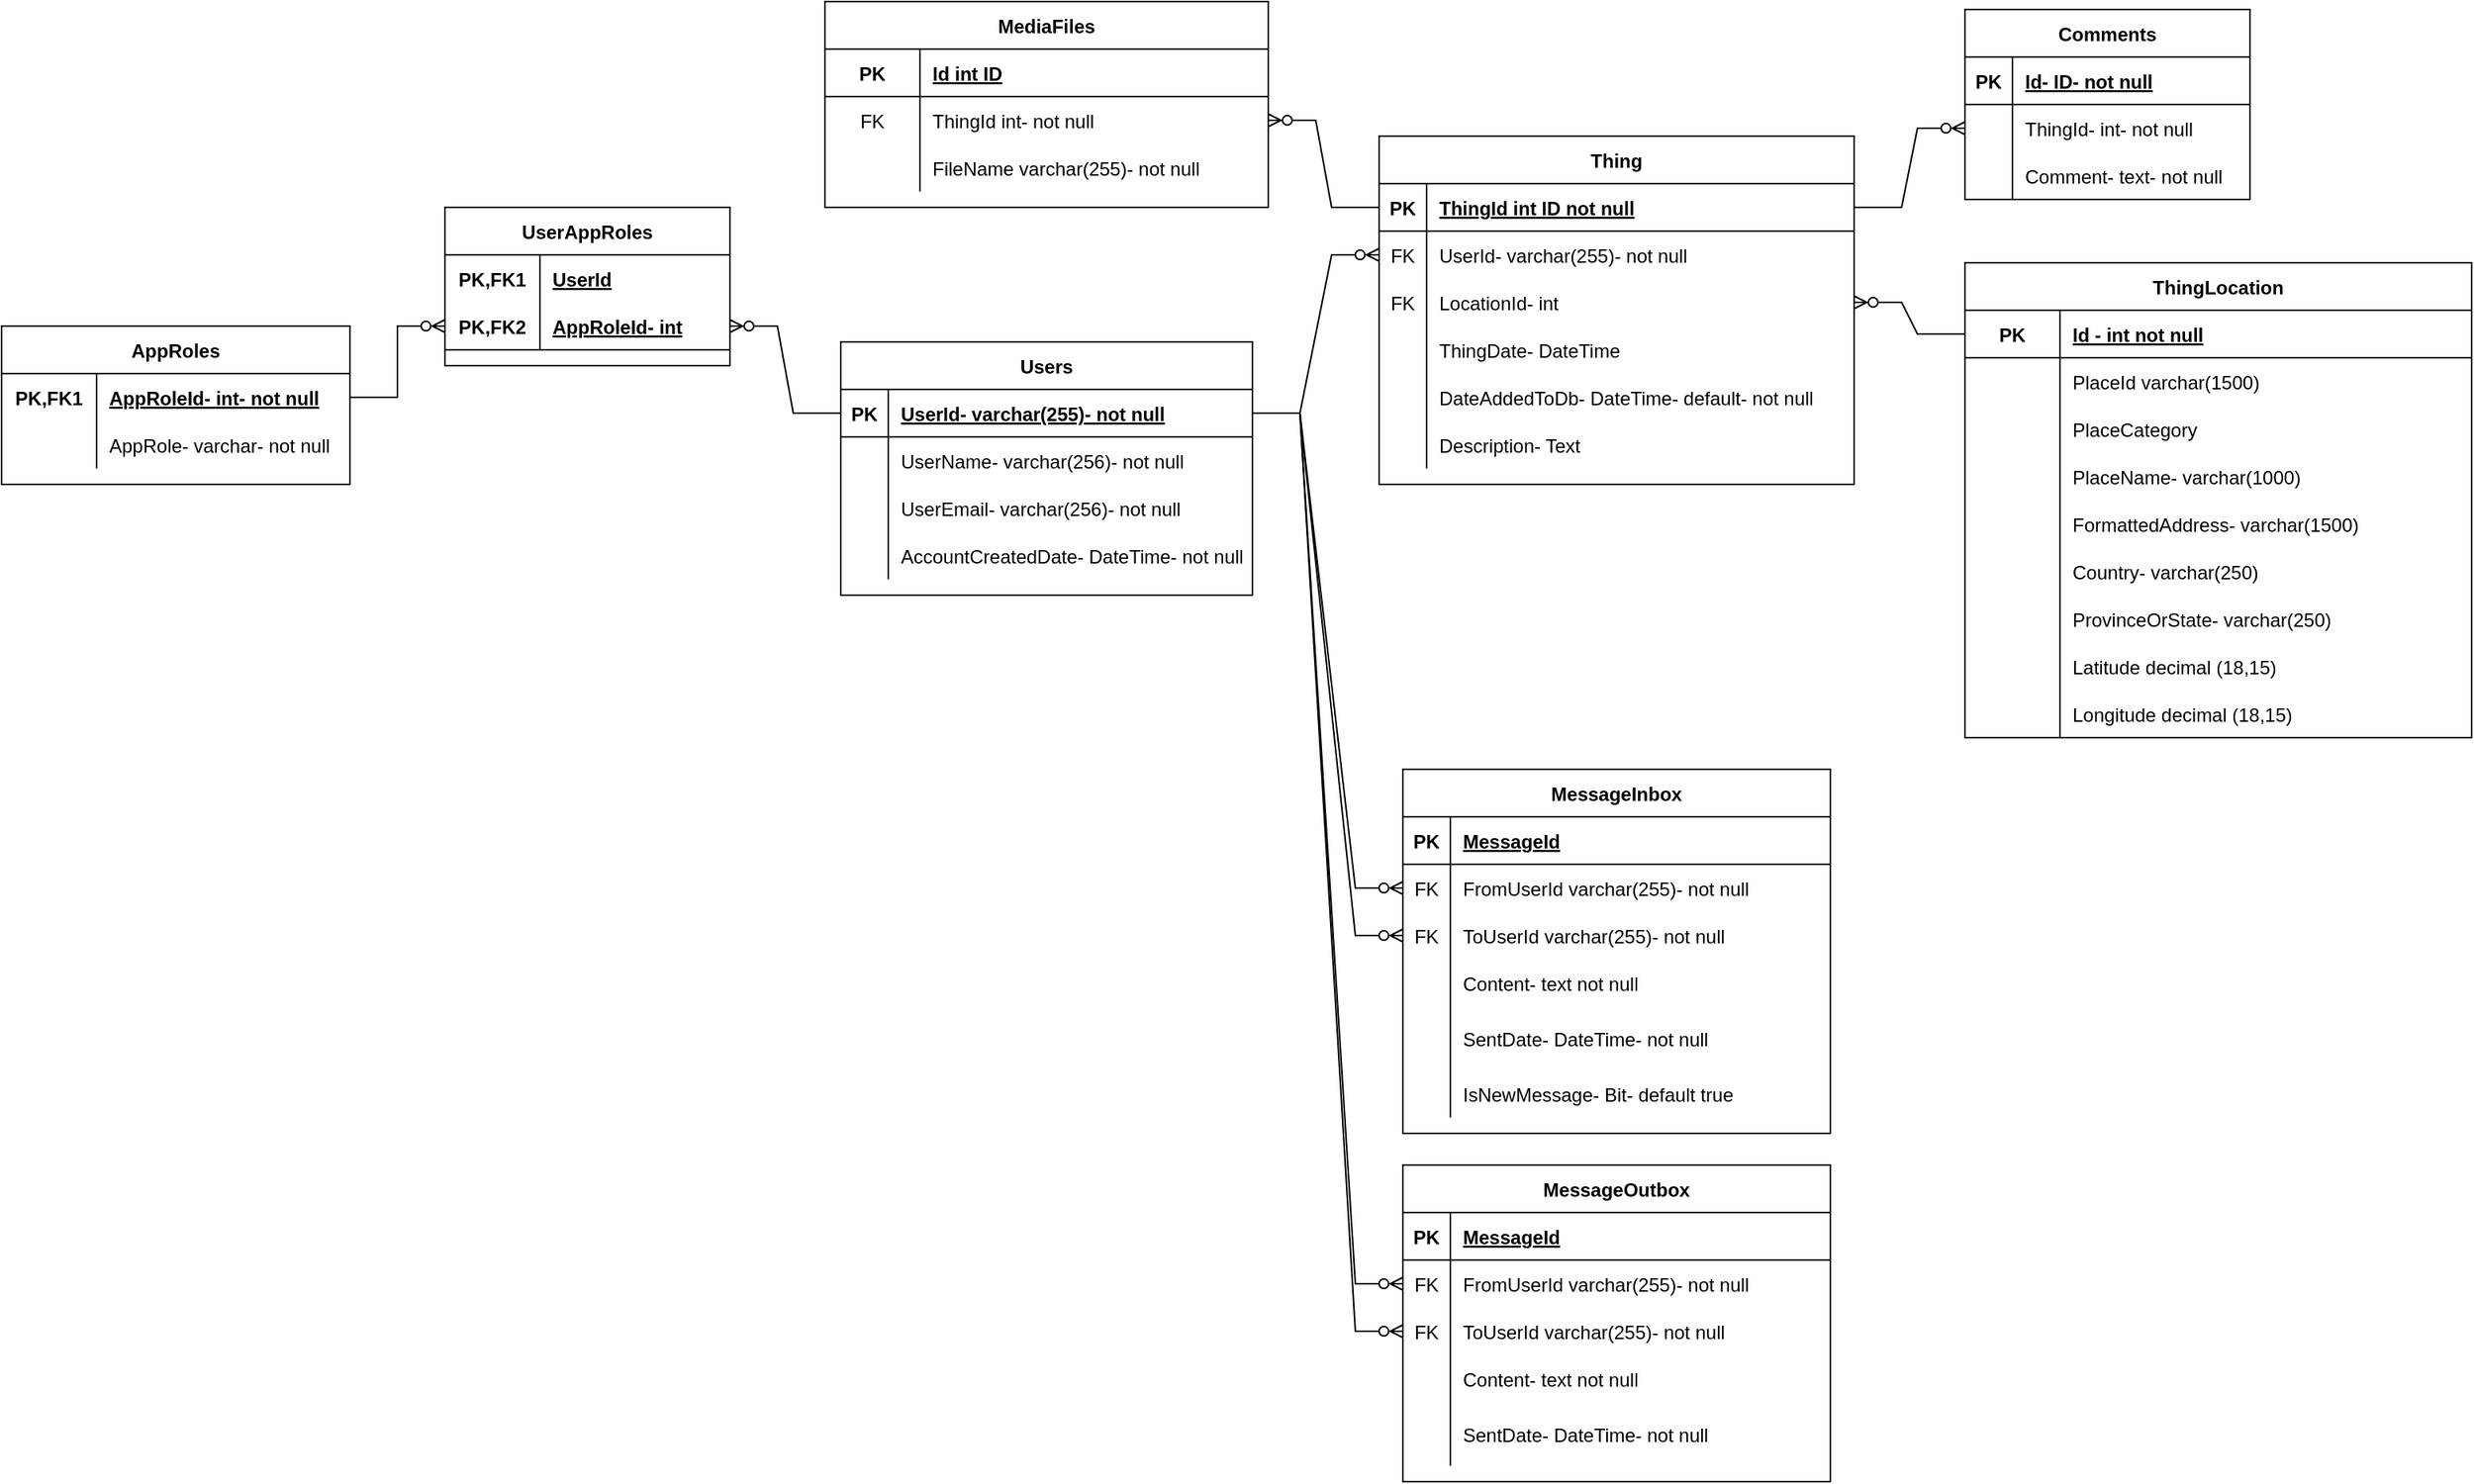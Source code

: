 <mxfile version="20.7.4" type="device"><diagram id="JjhU2tzT2SPcHQ8vPOUJ" name="Page-1"><mxGraphModel dx="3050" dy="581" grid="1" gridSize="10" guides="1" tooltips="1" connect="1" arrows="1" fold="1" page="1" pageScale="1" pageWidth="2000" pageHeight="1500" math="0" shadow="0"><root><mxCell id="0"/><mxCell id="1" parent="0"/><mxCell id="R0S6ex-4Q-xVj1nQzjVB-1" value="Thing" style="shape=table;startSize=30;container=1;collapsible=1;childLayout=tableLayout;fixedRows=1;rowLines=0;fontStyle=1;align=center;resizeLast=1;" parent="1" vertex="1"><mxGeometry x="60" y="400" width="300" height="220" as="geometry"/></mxCell><mxCell id="R0S6ex-4Q-xVj1nQzjVB-2" value="" style="shape=tableRow;horizontal=0;startSize=0;swimlaneHead=0;swimlaneBody=0;fillColor=none;collapsible=0;dropTarget=0;points=[[0,0.5],[1,0.5]];portConstraint=eastwest;top=0;left=0;right=0;bottom=1;" parent="R0S6ex-4Q-xVj1nQzjVB-1" vertex="1"><mxGeometry y="30" width="300" height="30" as="geometry"/></mxCell><mxCell id="R0S6ex-4Q-xVj1nQzjVB-3" value="PK" style="shape=partialRectangle;connectable=0;fillColor=none;top=0;left=0;bottom=0;right=0;fontStyle=1;overflow=hidden;" parent="R0S6ex-4Q-xVj1nQzjVB-2" vertex="1"><mxGeometry width="30" height="30" as="geometry"><mxRectangle width="30" height="30" as="alternateBounds"/></mxGeometry></mxCell><mxCell id="R0S6ex-4Q-xVj1nQzjVB-4" value="ThingId int ID not null" style="shape=partialRectangle;connectable=0;fillColor=none;top=0;left=0;bottom=0;right=0;align=left;spacingLeft=6;fontStyle=5;overflow=hidden;" parent="R0S6ex-4Q-xVj1nQzjVB-2" vertex="1"><mxGeometry x="30" width="270" height="30" as="geometry"><mxRectangle width="270" height="30" as="alternateBounds"/></mxGeometry></mxCell><mxCell id="ZGXx36PU_5SXvL_O7Eur-10" value="" style="shape=tableRow;horizontal=0;startSize=0;swimlaneHead=0;swimlaneBody=0;fillColor=none;collapsible=0;dropTarget=0;points=[[0,0.5],[1,0.5]];portConstraint=eastwest;top=0;left=0;right=0;bottom=0;" parent="R0S6ex-4Q-xVj1nQzjVB-1" vertex="1"><mxGeometry y="60" width="300" height="30" as="geometry"/></mxCell><mxCell id="ZGXx36PU_5SXvL_O7Eur-11" value="FK" style="shape=partialRectangle;connectable=0;fillColor=none;top=0;left=0;bottom=0;right=0;editable=1;overflow=hidden;" parent="ZGXx36PU_5SXvL_O7Eur-10" vertex="1"><mxGeometry width="30" height="30" as="geometry"><mxRectangle width="30" height="30" as="alternateBounds"/></mxGeometry></mxCell><mxCell id="ZGXx36PU_5SXvL_O7Eur-12" value="UserId- varchar(255)- not null" style="shape=partialRectangle;connectable=0;fillColor=none;top=0;left=0;bottom=0;right=0;align=left;spacingLeft=6;overflow=hidden;" parent="ZGXx36PU_5SXvL_O7Eur-10" vertex="1"><mxGeometry x="30" width="270" height="30" as="geometry"><mxRectangle width="270" height="30" as="alternateBounds"/></mxGeometry></mxCell><mxCell id="C4qnINpxnf-_fWnkQ9nx-2" value="" style="shape=tableRow;horizontal=0;startSize=0;swimlaneHead=0;swimlaneBody=0;fillColor=none;collapsible=0;dropTarget=0;points=[[0,0.5],[1,0.5]];portConstraint=eastwest;top=0;left=0;right=0;bottom=0;" parent="R0S6ex-4Q-xVj1nQzjVB-1" vertex="1"><mxGeometry y="90" width="300" height="30" as="geometry"/></mxCell><mxCell id="C4qnINpxnf-_fWnkQ9nx-3" value="FK" style="shape=partialRectangle;connectable=0;fillColor=none;top=0;left=0;bottom=0;right=0;fontStyle=0;overflow=hidden;" parent="C4qnINpxnf-_fWnkQ9nx-2" vertex="1"><mxGeometry width="30" height="30" as="geometry"><mxRectangle width="30" height="30" as="alternateBounds"/></mxGeometry></mxCell><mxCell id="C4qnINpxnf-_fWnkQ9nx-4" value="LocationId- int" style="shape=partialRectangle;connectable=0;fillColor=none;top=0;left=0;bottom=0;right=0;align=left;spacingLeft=6;fontStyle=0;overflow=hidden;" parent="C4qnINpxnf-_fWnkQ9nx-2" vertex="1"><mxGeometry x="30" width="270" height="30" as="geometry"><mxRectangle width="270" height="30" as="alternateBounds"/></mxGeometry></mxCell><mxCell id="nPjGiTixTynqXp_mIyYW-97" value="" style="shape=tableRow;horizontal=0;startSize=0;swimlaneHead=0;swimlaneBody=0;fillColor=none;collapsible=0;dropTarget=0;points=[[0,0.5],[1,0.5]];portConstraint=eastwest;top=0;left=0;right=0;bottom=0;" parent="R0S6ex-4Q-xVj1nQzjVB-1" vertex="1"><mxGeometry y="120" width="300" height="30" as="geometry"/></mxCell><mxCell id="nPjGiTixTynqXp_mIyYW-98" value="" style="shape=partialRectangle;connectable=0;fillColor=none;top=0;left=0;bottom=0;right=0;editable=1;overflow=hidden;" parent="nPjGiTixTynqXp_mIyYW-97" vertex="1"><mxGeometry width="30" height="30" as="geometry"><mxRectangle width="30" height="30" as="alternateBounds"/></mxGeometry></mxCell><mxCell id="nPjGiTixTynqXp_mIyYW-99" value="ThingDate- DateTime" style="shape=partialRectangle;connectable=0;fillColor=none;top=0;left=0;bottom=0;right=0;align=left;spacingLeft=6;overflow=hidden;" parent="nPjGiTixTynqXp_mIyYW-97" vertex="1"><mxGeometry x="30" width="270" height="30" as="geometry"><mxRectangle width="270" height="30" as="alternateBounds"/></mxGeometry></mxCell><mxCell id="C4qnINpxnf-_fWnkQ9nx-5" value="" style="shape=tableRow;horizontal=0;startSize=0;swimlaneHead=0;swimlaneBody=0;fillColor=none;collapsible=0;dropTarget=0;points=[[0,0.5],[1,0.5]];portConstraint=eastwest;top=0;left=0;right=0;bottom=0;" parent="R0S6ex-4Q-xVj1nQzjVB-1" vertex="1"><mxGeometry y="150" width="300" height="30" as="geometry"/></mxCell><mxCell id="C4qnINpxnf-_fWnkQ9nx-6" value="" style="shape=partialRectangle;connectable=0;fillColor=none;top=0;left=0;bottom=0;right=0;editable=1;overflow=hidden;" parent="C4qnINpxnf-_fWnkQ9nx-5" vertex="1"><mxGeometry width="30" height="30" as="geometry"><mxRectangle width="30" height="30" as="alternateBounds"/></mxGeometry></mxCell><mxCell id="C4qnINpxnf-_fWnkQ9nx-7" value="DateAddedToDb- DateTime- default- not null" style="shape=partialRectangle;connectable=0;fillColor=none;top=0;left=0;bottom=0;right=0;align=left;spacingLeft=6;overflow=hidden;" parent="C4qnINpxnf-_fWnkQ9nx-5" vertex="1"><mxGeometry x="30" width="270" height="30" as="geometry"><mxRectangle width="270" height="30" as="alternateBounds"/></mxGeometry></mxCell><mxCell id="ZGXx36PU_5SXvL_O7Eur-1" value="" style="shape=tableRow;horizontal=0;startSize=0;swimlaneHead=0;swimlaneBody=0;fillColor=none;collapsible=0;dropTarget=0;points=[[0,0.5],[1,0.5]];portConstraint=eastwest;top=0;left=0;right=0;bottom=0;" parent="R0S6ex-4Q-xVj1nQzjVB-1" vertex="1"><mxGeometry y="180" width="300" height="30" as="geometry"/></mxCell><mxCell id="ZGXx36PU_5SXvL_O7Eur-2" value="" style="shape=partialRectangle;connectable=0;fillColor=none;top=0;left=0;bottom=0;right=0;editable=1;overflow=hidden;" parent="ZGXx36PU_5SXvL_O7Eur-1" vertex="1"><mxGeometry width="30" height="30" as="geometry"><mxRectangle width="30" height="30" as="alternateBounds"/></mxGeometry></mxCell><mxCell id="ZGXx36PU_5SXvL_O7Eur-3" value="Description- Text" style="shape=partialRectangle;connectable=0;fillColor=none;top=0;left=0;bottom=0;right=0;align=left;spacingLeft=6;overflow=hidden;" parent="ZGXx36PU_5SXvL_O7Eur-1" vertex="1"><mxGeometry x="30" width="270" height="30" as="geometry"><mxRectangle width="270" height="30" as="alternateBounds"/></mxGeometry></mxCell><mxCell id="R0S6ex-4Q-xVj1nQzjVB-30" value="MediaFiles" style="shape=table;startSize=30;container=1;collapsible=1;childLayout=tableLayout;fixedRows=1;rowLines=0;fontStyle=1;align=center;resizeLast=1;" parent="1" vertex="1"><mxGeometry x="-290" y="315" width="280" height="130" as="geometry"/></mxCell><mxCell id="MQuP9DLqzh8zqc4suQp9-2" value="" style="shape=tableRow;horizontal=0;startSize=0;swimlaneHead=0;swimlaneBody=0;fillColor=none;collapsible=0;dropTarget=0;points=[[0,0.5],[1,0.5]];portConstraint=eastwest;top=0;left=0;right=0;bottom=1;" parent="R0S6ex-4Q-xVj1nQzjVB-30" vertex="1"><mxGeometry y="30" width="280" height="30" as="geometry"/></mxCell><mxCell id="MQuP9DLqzh8zqc4suQp9-3" value="PK" style="shape=partialRectangle;connectable=0;fillColor=none;top=0;left=0;bottom=0;right=0;fontStyle=1;overflow=hidden;" parent="MQuP9DLqzh8zqc4suQp9-2" vertex="1"><mxGeometry width="60" height="30" as="geometry"><mxRectangle width="60" height="30" as="alternateBounds"/></mxGeometry></mxCell><mxCell id="MQuP9DLqzh8zqc4suQp9-4" value="Id int ID" style="shape=partialRectangle;connectable=0;fillColor=none;top=0;left=0;bottom=0;right=0;align=left;spacingLeft=6;fontStyle=5;overflow=hidden;" parent="MQuP9DLqzh8zqc4suQp9-2" vertex="1"><mxGeometry x="60" width="220" height="30" as="geometry"><mxRectangle width="220" height="30" as="alternateBounds"/></mxGeometry></mxCell><mxCell id="nPjGiTixTynqXp_mIyYW-1" value="" style="shape=tableRow;horizontal=0;startSize=0;swimlaneHead=0;swimlaneBody=0;fillColor=none;collapsible=0;dropTarget=0;points=[[0,0.5],[1,0.5]];portConstraint=eastwest;top=0;left=0;right=0;bottom=0;" parent="R0S6ex-4Q-xVj1nQzjVB-30" vertex="1"><mxGeometry y="60" width="280" height="30" as="geometry"/></mxCell><mxCell id="nPjGiTixTynqXp_mIyYW-2" value="FK" style="shape=partialRectangle;connectable=0;fillColor=none;top=0;left=0;bottom=0;right=0;fontStyle=0;overflow=hidden;" parent="nPjGiTixTynqXp_mIyYW-1" vertex="1"><mxGeometry width="60" height="30" as="geometry"><mxRectangle width="60" height="30" as="alternateBounds"/></mxGeometry></mxCell><mxCell id="nPjGiTixTynqXp_mIyYW-3" value="ThingId int- not null" style="shape=partialRectangle;connectable=0;fillColor=none;top=0;left=0;bottom=0;right=0;align=left;spacingLeft=6;fontStyle=0;overflow=hidden;" parent="nPjGiTixTynqXp_mIyYW-1" vertex="1"><mxGeometry x="60" width="220" height="30" as="geometry"><mxRectangle width="220" height="30" as="alternateBounds"/></mxGeometry></mxCell><mxCell id="MQuP9DLqzh8zqc4suQp9-5" value="" style="shape=tableRow;horizontal=0;startSize=0;swimlaneHead=0;swimlaneBody=0;fillColor=none;collapsible=0;dropTarget=0;points=[[0,0.5],[1,0.5]];portConstraint=eastwest;top=0;left=0;right=0;bottom=0;" parent="R0S6ex-4Q-xVj1nQzjVB-30" vertex="1"><mxGeometry y="90" width="280" height="30" as="geometry"/></mxCell><mxCell id="MQuP9DLqzh8zqc4suQp9-6" value="" style="shape=partialRectangle;connectable=0;fillColor=none;top=0;left=0;bottom=0;right=0;editable=1;overflow=hidden;" parent="MQuP9DLqzh8zqc4suQp9-5" vertex="1"><mxGeometry width="60" height="30" as="geometry"><mxRectangle width="60" height="30" as="alternateBounds"/></mxGeometry></mxCell><mxCell id="MQuP9DLqzh8zqc4suQp9-7" value="FileName varchar(255)- not null" style="shape=partialRectangle;connectable=0;fillColor=none;top=0;left=0;bottom=0;right=0;align=left;spacingLeft=6;overflow=hidden;" parent="MQuP9DLqzh8zqc4suQp9-5" vertex="1"><mxGeometry x="60" width="220" height="30" as="geometry"><mxRectangle width="220" height="30" as="alternateBounds"/></mxGeometry></mxCell><mxCell id="nPjGiTixTynqXp_mIyYW-4" value="" style="edgeStyle=entityRelationEdgeStyle;fontSize=12;html=1;endArrow=ERzeroToMany;endFill=1;rounded=0;exitX=0;exitY=0.5;exitDx=0;exitDy=0;entryX=1;entryY=0.5;entryDx=0;entryDy=0;" parent="1" source="R0S6ex-4Q-xVj1nQzjVB-2" target="nPjGiTixTynqXp_mIyYW-1" edge="1"><mxGeometry width="100" height="100" relative="1" as="geometry"><mxPoint x="470" y="530" as="sourcePoint"/><mxPoint x="850" y="780" as="targetPoint"/></mxGeometry></mxCell><mxCell id="nPjGiTixTynqXp_mIyYW-18" value="Users" style="shape=table;startSize=30;container=1;collapsible=1;childLayout=tableLayout;fixedRows=1;rowLines=0;fontStyle=1;align=center;resizeLast=1;" parent="1" vertex="1"><mxGeometry x="-280" y="530" width="260" height="160" as="geometry"/></mxCell><mxCell id="nPjGiTixTynqXp_mIyYW-19" value="" style="shape=tableRow;horizontal=0;startSize=0;swimlaneHead=0;swimlaneBody=0;fillColor=none;collapsible=0;dropTarget=0;points=[[0,0.5],[1,0.5]];portConstraint=eastwest;top=0;left=0;right=0;bottom=1;" parent="nPjGiTixTynqXp_mIyYW-18" vertex="1"><mxGeometry y="30" width="260" height="30" as="geometry"/></mxCell><mxCell id="nPjGiTixTynqXp_mIyYW-20" value="PK" style="shape=partialRectangle;connectable=0;fillColor=none;top=0;left=0;bottom=0;right=0;fontStyle=1;overflow=hidden;" parent="nPjGiTixTynqXp_mIyYW-19" vertex="1"><mxGeometry width="30" height="30" as="geometry"><mxRectangle width="30" height="30" as="alternateBounds"/></mxGeometry></mxCell><mxCell id="nPjGiTixTynqXp_mIyYW-21" value="UserId- varchar(255)- not null" style="shape=partialRectangle;connectable=0;fillColor=none;top=0;left=0;bottom=0;right=0;align=left;spacingLeft=6;fontStyle=5;overflow=hidden;" parent="nPjGiTixTynqXp_mIyYW-19" vertex="1"><mxGeometry x="30" width="230" height="30" as="geometry"><mxRectangle width="230" height="30" as="alternateBounds"/></mxGeometry></mxCell><mxCell id="nPjGiTixTynqXp_mIyYW-22" value="" style="shape=tableRow;horizontal=0;startSize=0;swimlaneHead=0;swimlaneBody=0;fillColor=none;collapsible=0;dropTarget=0;points=[[0,0.5],[1,0.5]];portConstraint=eastwest;top=0;left=0;right=0;bottom=0;" parent="nPjGiTixTynqXp_mIyYW-18" vertex="1"><mxGeometry y="60" width="260" height="30" as="geometry"/></mxCell><mxCell id="nPjGiTixTynqXp_mIyYW-23" value="" style="shape=partialRectangle;connectable=0;fillColor=none;top=0;left=0;bottom=0;right=0;editable=1;overflow=hidden;" parent="nPjGiTixTynqXp_mIyYW-22" vertex="1"><mxGeometry width="30" height="30" as="geometry"><mxRectangle width="30" height="30" as="alternateBounds"/></mxGeometry></mxCell><mxCell id="nPjGiTixTynqXp_mIyYW-24" value="UserName- varchar(256)- not null" style="shape=partialRectangle;connectable=0;fillColor=none;top=0;left=0;bottom=0;right=0;align=left;spacingLeft=6;overflow=hidden;" parent="nPjGiTixTynqXp_mIyYW-22" vertex="1"><mxGeometry x="30" width="230" height="30" as="geometry"><mxRectangle width="230" height="30" as="alternateBounds"/></mxGeometry></mxCell><mxCell id="nPjGiTixTynqXp_mIyYW-25" value="" style="shape=tableRow;horizontal=0;startSize=0;swimlaneHead=0;swimlaneBody=0;fillColor=none;collapsible=0;dropTarget=0;points=[[0,0.5],[1,0.5]];portConstraint=eastwest;top=0;left=0;right=0;bottom=0;" parent="nPjGiTixTynqXp_mIyYW-18" vertex="1"><mxGeometry y="90" width="260" height="30" as="geometry"/></mxCell><mxCell id="nPjGiTixTynqXp_mIyYW-26" value="" style="shape=partialRectangle;connectable=0;fillColor=none;top=0;left=0;bottom=0;right=0;editable=1;overflow=hidden;" parent="nPjGiTixTynqXp_mIyYW-25" vertex="1"><mxGeometry width="30" height="30" as="geometry"><mxRectangle width="30" height="30" as="alternateBounds"/></mxGeometry></mxCell><mxCell id="nPjGiTixTynqXp_mIyYW-27" value="UserEmail- varchar(256)- not null" style="shape=partialRectangle;connectable=0;fillColor=none;top=0;left=0;bottom=0;right=0;align=left;spacingLeft=6;overflow=hidden;" parent="nPjGiTixTynqXp_mIyYW-25" vertex="1"><mxGeometry x="30" width="230" height="30" as="geometry"><mxRectangle width="230" height="30" as="alternateBounds"/></mxGeometry></mxCell><mxCell id="nPjGiTixTynqXp_mIyYW-106" value="" style="shape=tableRow;horizontal=0;startSize=0;swimlaneHead=0;swimlaneBody=0;fillColor=none;collapsible=0;dropTarget=0;points=[[0,0.5],[1,0.5]];portConstraint=eastwest;top=0;left=0;right=0;bottom=0;" parent="nPjGiTixTynqXp_mIyYW-18" vertex="1"><mxGeometry y="120" width="260" height="30" as="geometry"/></mxCell><mxCell id="nPjGiTixTynqXp_mIyYW-107" value="" style="shape=partialRectangle;connectable=0;fillColor=none;top=0;left=0;bottom=0;right=0;editable=1;overflow=hidden;" parent="nPjGiTixTynqXp_mIyYW-106" vertex="1"><mxGeometry width="30" height="30" as="geometry"><mxRectangle width="30" height="30" as="alternateBounds"/></mxGeometry></mxCell><mxCell id="nPjGiTixTynqXp_mIyYW-108" value="AccountCreatedDate- DateTime- not null" style="shape=partialRectangle;connectable=0;fillColor=none;top=0;left=0;bottom=0;right=0;align=left;spacingLeft=6;overflow=hidden;" parent="nPjGiTixTynqXp_mIyYW-106" vertex="1"><mxGeometry x="30" width="230" height="30" as="geometry"><mxRectangle width="230" height="30" as="alternateBounds"/></mxGeometry></mxCell><mxCell id="nPjGiTixTynqXp_mIyYW-31" value="AppRoles" style="shape=table;startSize=30;container=1;collapsible=1;childLayout=tableLayout;fixedRows=1;rowLines=0;fontStyle=1;align=center;resizeLast=1;" parent="1" vertex="1"><mxGeometry x="-810" y="520" width="220" height="100" as="geometry"/></mxCell><mxCell id="nPjGiTixTynqXp_mIyYW-32" value="" style="shape=tableRow;horizontal=0;startSize=0;swimlaneHead=0;swimlaneBody=0;fillColor=none;collapsible=0;dropTarget=0;points=[[0,0.5],[1,0.5]];portConstraint=eastwest;top=0;left=0;right=0;bottom=0;" parent="nPjGiTixTynqXp_mIyYW-31" vertex="1"><mxGeometry y="30" width="220" height="30" as="geometry"/></mxCell><mxCell id="nPjGiTixTynqXp_mIyYW-33" value="PK,FK1" style="shape=partialRectangle;connectable=0;fillColor=none;top=0;left=0;bottom=0;right=0;fontStyle=1;overflow=hidden;" parent="nPjGiTixTynqXp_mIyYW-32" vertex="1"><mxGeometry width="60" height="30" as="geometry"><mxRectangle width="60" height="30" as="alternateBounds"/></mxGeometry></mxCell><mxCell id="nPjGiTixTynqXp_mIyYW-34" value="AppRoleId- int- not null" style="shape=partialRectangle;connectable=0;fillColor=none;top=0;left=0;bottom=0;right=0;align=left;spacingLeft=6;fontStyle=5;overflow=hidden;" parent="nPjGiTixTynqXp_mIyYW-32" vertex="1"><mxGeometry x="60" width="160" height="30" as="geometry"><mxRectangle width="160" height="30" as="alternateBounds"/></mxGeometry></mxCell><mxCell id="nPjGiTixTynqXp_mIyYW-38" value="" style="shape=tableRow;horizontal=0;startSize=0;swimlaneHead=0;swimlaneBody=0;fillColor=none;collapsible=0;dropTarget=0;points=[[0,0.5],[1,0.5]];portConstraint=eastwest;top=0;left=0;right=0;bottom=0;" parent="nPjGiTixTynqXp_mIyYW-31" vertex="1"><mxGeometry y="60" width="220" height="30" as="geometry"/></mxCell><mxCell id="nPjGiTixTynqXp_mIyYW-39" value="" style="shape=partialRectangle;connectable=0;fillColor=none;top=0;left=0;bottom=0;right=0;editable=1;overflow=hidden;" parent="nPjGiTixTynqXp_mIyYW-38" vertex="1"><mxGeometry width="60" height="30" as="geometry"><mxRectangle width="60" height="30" as="alternateBounds"/></mxGeometry></mxCell><mxCell id="nPjGiTixTynqXp_mIyYW-40" value="AppRole- varchar- not null" style="shape=partialRectangle;connectable=0;fillColor=none;top=0;left=0;bottom=0;right=0;align=left;spacingLeft=6;overflow=hidden;" parent="nPjGiTixTynqXp_mIyYW-38" vertex="1"><mxGeometry x="60" width="160" height="30" as="geometry"><mxRectangle width="160" height="30" as="alternateBounds"/></mxGeometry></mxCell><mxCell id="nPjGiTixTynqXp_mIyYW-44" value="UserAppRoles" style="shape=table;startSize=30;container=1;collapsible=1;childLayout=tableLayout;fixedRows=1;rowLines=0;fontStyle=1;align=center;resizeLast=1;" parent="1" vertex="1"><mxGeometry x="-530" y="445" width="180" height="100" as="geometry"/></mxCell><mxCell id="nPjGiTixTynqXp_mIyYW-45" value="" style="shape=tableRow;horizontal=0;startSize=0;swimlaneHead=0;swimlaneBody=0;fillColor=none;collapsible=0;dropTarget=0;points=[[0,0.5],[1,0.5]];portConstraint=eastwest;top=0;left=0;right=0;bottom=0;" parent="nPjGiTixTynqXp_mIyYW-44" vertex="1"><mxGeometry y="30" width="180" height="30" as="geometry"/></mxCell><mxCell id="nPjGiTixTynqXp_mIyYW-46" value="PK,FK1" style="shape=partialRectangle;connectable=0;fillColor=none;top=0;left=0;bottom=0;right=0;fontStyle=1;overflow=hidden;" parent="nPjGiTixTynqXp_mIyYW-45" vertex="1"><mxGeometry width="60" height="30" as="geometry"><mxRectangle width="60" height="30" as="alternateBounds"/></mxGeometry></mxCell><mxCell id="nPjGiTixTynqXp_mIyYW-47" value="UserId" style="shape=partialRectangle;connectable=0;fillColor=none;top=0;left=0;bottom=0;right=0;align=left;spacingLeft=6;fontStyle=5;overflow=hidden;" parent="nPjGiTixTynqXp_mIyYW-45" vertex="1"><mxGeometry x="60" width="120" height="30" as="geometry"><mxRectangle width="120" height="30" as="alternateBounds"/></mxGeometry></mxCell><mxCell id="nPjGiTixTynqXp_mIyYW-48" value="" style="shape=tableRow;horizontal=0;startSize=0;swimlaneHead=0;swimlaneBody=0;fillColor=none;collapsible=0;dropTarget=0;points=[[0,0.5],[1,0.5]];portConstraint=eastwest;top=0;left=0;right=0;bottom=1;" parent="nPjGiTixTynqXp_mIyYW-44" vertex="1"><mxGeometry y="60" width="180" height="30" as="geometry"/></mxCell><mxCell id="nPjGiTixTynqXp_mIyYW-49" value="PK,FK2" style="shape=partialRectangle;connectable=0;fillColor=none;top=0;left=0;bottom=0;right=0;fontStyle=1;overflow=hidden;" parent="nPjGiTixTynqXp_mIyYW-48" vertex="1"><mxGeometry width="60" height="30" as="geometry"><mxRectangle width="60" height="30" as="alternateBounds"/></mxGeometry></mxCell><mxCell id="nPjGiTixTynqXp_mIyYW-50" value="AppRoleId- int" style="shape=partialRectangle;connectable=0;fillColor=none;top=0;left=0;bottom=0;right=0;align=left;spacingLeft=6;fontStyle=5;overflow=hidden;" parent="nPjGiTixTynqXp_mIyYW-48" vertex="1"><mxGeometry x="60" width="120" height="30" as="geometry"><mxRectangle width="120" height="30" as="alternateBounds"/></mxGeometry></mxCell><mxCell id="nPjGiTixTynqXp_mIyYW-57" value="" style="edgeStyle=entityRelationEdgeStyle;fontSize=12;html=1;endArrow=ERzeroToMany;endFill=1;rounded=0;entryX=0;entryY=0.5;entryDx=0;entryDy=0;exitX=1;exitY=0.5;exitDx=0;exitDy=0;" parent="1" source="nPjGiTixTynqXp_mIyYW-32" target="nPjGiTixTynqXp_mIyYW-48" edge="1"><mxGeometry width="100" height="100" relative="1" as="geometry"><mxPoint x="-800" y="875" as="sourcePoint"/><mxPoint x="-700" y="775" as="targetPoint"/></mxGeometry></mxCell><mxCell id="nPjGiTixTynqXp_mIyYW-58" value="" style="edgeStyle=entityRelationEdgeStyle;fontSize=12;html=1;endArrow=ERzeroToMany;endFill=1;rounded=0;entryX=1;entryY=0.5;entryDx=0;entryDy=0;exitX=0;exitY=0.5;exitDx=0;exitDy=0;" parent="1" source="nPjGiTixTynqXp_mIyYW-19" target="nPjGiTixTynqXp_mIyYW-48" edge="1"><mxGeometry width="100" height="100" relative="1" as="geometry"><mxPoint x="-290" y="1190" as="sourcePoint"/><mxPoint x="-190" y="1090" as="targetPoint"/></mxGeometry></mxCell><mxCell id="nPjGiTixTynqXp_mIyYW-77" value="MessageInbox" style="shape=table;startSize=30;container=1;collapsible=1;childLayout=tableLayout;fixedRows=1;rowLines=0;fontStyle=1;align=center;resizeLast=1;" parent="1" vertex="1"><mxGeometry x="75" y="800" width="270" height="230" as="geometry"/></mxCell><mxCell id="nPjGiTixTynqXp_mIyYW-78" value="" style="shape=tableRow;horizontal=0;startSize=0;swimlaneHead=0;swimlaneBody=0;fillColor=none;collapsible=0;dropTarget=0;points=[[0,0.5],[1,0.5]];portConstraint=eastwest;top=0;left=0;right=0;bottom=1;" parent="nPjGiTixTynqXp_mIyYW-77" vertex="1"><mxGeometry y="30" width="270" height="30" as="geometry"/></mxCell><mxCell id="nPjGiTixTynqXp_mIyYW-79" value="PK" style="shape=partialRectangle;connectable=0;fillColor=none;top=0;left=0;bottom=0;right=0;fontStyle=1;overflow=hidden;" parent="nPjGiTixTynqXp_mIyYW-78" vertex="1"><mxGeometry width="30" height="30" as="geometry"><mxRectangle width="30" height="30" as="alternateBounds"/></mxGeometry></mxCell><mxCell id="nPjGiTixTynqXp_mIyYW-80" value="MessageId" style="shape=partialRectangle;connectable=0;fillColor=none;top=0;left=0;bottom=0;right=0;align=left;spacingLeft=6;fontStyle=5;overflow=hidden;" parent="nPjGiTixTynqXp_mIyYW-78" vertex="1"><mxGeometry x="30" width="240" height="30" as="geometry"><mxRectangle width="240" height="30" as="alternateBounds"/></mxGeometry></mxCell><mxCell id="nPjGiTixTynqXp_mIyYW-90" value="" style="shape=tableRow;horizontal=0;startSize=0;swimlaneHead=0;swimlaneBody=0;fillColor=none;collapsible=0;dropTarget=0;points=[[0,0.5],[1,0.5]];portConstraint=eastwest;top=0;left=0;right=0;bottom=0;" parent="nPjGiTixTynqXp_mIyYW-77" vertex="1"><mxGeometry y="60" width="270" height="30" as="geometry"/></mxCell><mxCell id="nPjGiTixTynqXp_mIyYW-91" value="FK" style="shape=partialRectangle;connectable=0;fillColor=none;top=0;left=0;bottom=0;right=0;fontStyle=0;overflow=hidden;" parent="nPjGiTixTynqXp_mIyYW-90" vertex="1"><mxGeometry width="30" height="30" as="geometry"><mxRectangle width="30" height="30" as="alternateBounds"/></mxGeometry></mxCell><mxCell id="nPjGiTixTynqXp_mIyYW-92" value="FromUserId varchar(255)- not null" style="shape=partialRectangle;connectable=0;fillColor=none;top=0;left=0;bottom=0;right=0;align=left;spacingLeft=6;fontStyle=0;overflow=hidden;" parent="nPjGiTixTynqXp_mIyYW-90" vertex="1"><mxGeometry x="30" width="240" height="30" as="geometry"><mxRectangle width="240" height="30" as="alternateBounds"/></mxGeometry></mxCell><mxCell id="oyQRYTx5IqshtEpszip4-8" value="" style="shape=tableRow;horizontal=0;startSize=0;swimlaneHead=0;swimlaneBody=0;fillColor=none;collapsible=0;dropTarget=0;points=[[0,0.5],[1,0.5]];portConstraint=eastwest;top=0;left=0;right=0;bottom=0;" parent="nPjGiTixTynqXp_mIyYW-77" vertex="1"><mxGeometry y="90" width="270" height="30" as="geometry"/></mxCell><mxCell id="oyQRYTx5IqshtEpszip4-9" value="FK" style="shape=partialRectangle;connectable=0;fillColor=none;top=0;left=0;bottom=0;right=0;fontStyle=0;overflow=hidden;" parent="oyQRYTx5IqshtEpszip4-8" vertex="1"><mxGeometry width="30" height="30" as="geometry"><mxRectangle width="30" height="30" as="alternateBounds"/></mxGeometry></mxCell><mxCell id="oyQRYTx5IqshtEpszip4-10" value="ToUserId varchar(255)- not null" style="shape=partialRectangle;connectable=0;fillColor=none;top=0;left=0;bottom=0;right=0;align=left;spacingLeft=6;fontStyle=0;overflow=hidden;" parent="oyQRYTx5IqshtEpszip4-8" vertex="1"><mxGeometry x="30" width="240" height="30" as="geometry"><mxRectangle width="240" height="30" as="alternateBounds"/></mxGeometry></mxCell><mxCell id="nPjGiTixTynqXp_mIyYW-81" value="" style="shape=tableRow;horizontal=0;startSize=0;swimlaneHead=0;swimlaneBody=0;fillColor=none;collapsible=0;dropTarget=0;points=[[0,0.5],[1,0.5]];portConstraint=eastwest;top=0;left=0;right=0;bottom=0;" parent="nPjGiTixTynqXp_mIyYW-77" vertex="1"><mxGeometry y="120" width="270" height="30" as="geometry"/></mxCell><mxCell id="nPjGiTixTynqXp_mIyYW-82" value="" style="shape=partialRectangle;connectable=0;fillColor=none;top=0;left=0;bottom=0;right=0;editable=1;overflow=hidden;" parent="nPjGiTixTynqXp_mIyYW-81" vertex="1"><mxGeometry width="30" height="30" as="geometry"><mxRectangle width="30" height="30" as="alternateBounds"/></mxGeometry></mxCell><mxCell id="nPjGiTixTynqXp_mIyYW-83" value="Content- text not null" style="shape=partialRectangle;connectable=0;fillColor=none;top=0;left=0;bottom=0;right=0;align=left;spacingLeft=6;overflow=hidden;" parent="nPjGiTixTynqXp_mIyYW-81" vertex="1"><mxGeometry x="30" width="240" height="30" as="geometry"><mxRectangle width="240" height="30" as="alternateBounds"/></mxGeometry></mxCell><mxCell id="nPjGiTixTynqXp_mIyYW-84" value="" style="shape=tableRow;horizontal=0;startSize=0;swimlaneHead=0;swimlaneBody=0;fillColor=none;collapsible=0;dropTarget=0;points=[[0,0.5],[1,0.5]];portConstraint=eastwest;top=0;left=0;right=0;bottom=0;" parent="nPjGiTixTynqXp_mIyYW-77" vertex="1"><mxGeometry y="150" width="270" height="40" as="geometry"/></mxCell><mxCell id="nPjGiTixTynqXp_mIyYW-85" value="" style="shape=partialRectangle;connectable=0;fillColor=none;top=0;left=0;bottom=0;right=0;editable=1;overflow=hidden;" parent="nPjGiTixTynqXp_mIyYW-84" vertex="1"><mxGeometry width="30" height="40" as="geometry"><mxRectangle width="30" height="40" as="alternateBounds"/></mxGeometry></mxCell><mxCell id="nPjGiTixTynqXp_mIyYW-86" value="SentDate- DateTime- not null" style="shape=partialRectangle;connectable=0;fillColor=none;top=0;left=0;bottom=0;right=0;align=left;spacingLeft=6;overflow=hidden;" parent="nPjGiTixTynqXp_mIyYW-84" vertex="1"><mxGeometry x="30" width="240" height="40" as="geometry"><mxRectangle width="240" height="40" as="alternateBounds"/></mxGeometry></mxCell><mxCell id="Zylt6alt4R48LnDa5YLd-38" value="" style="shape=tableRow;horizontal=0;startSize=0;swimlaneHead=0;swimlaneBody=0;fillColor=none;collapsible=0;dropTarget=0;points=[[0,0.5],[1,0.5]];portConstraint=eastwest;top=0;left=0;right=0;bottom=0;" parent="nPjGiTixTynqXp_mIyYW-77" vertex="1"><mxGeometry y="190" width="270" height="30" as="geometry"/></mxCell><mxCell id="Zylt6alt4R48LnDa5YLd-39" value="" style="shape=partialRectangle;connectable=0;fillColor=none;top=0;left=0;bottom=0;right=0;editable=1;overflow=hidden;" parent="Zylt6alt4R48LnDa5YLd-38" vertex="1"><mxGeometry width="30" height="30" as="geometry"><mxRectangle width="30" height="30" as="alternateBounds"/></mxGeometry></mxCell><mxCell id="Zylt6alt4R48LnDa5YLd-40" value="IsNewMessage- Bit- default true" style="shape=partialRectangle;connectable=0;fillColor=none;top=0;left=0;bottom=0;right=0;align=left;spacingLeft=6;overflow=hidden;" parent="Zylt6alt4R48LnDa5YLd-38" vertex="1"><mxGeometry x="30" width="240" height="30" as="geometry"><mxRectangle width="240" height="30" as="alternateBounds"/></mxGeometry></mxCell><mxCell id="nPjGiTixTynqXp_mIyYW-93" value="" style="edgeStyle=entityRelationEdgeStyle;fontSize=12;html=1;endArrow=ERzeroToMany;endFill=1;rounded=0;entryX=0;entryY=0.5;entryDx=0;entryDy=0;exitX=1;exitY=0.5;exitDx=0;exitDy=0;" parent="1" source="nPjGiTixTynqXp_mIyYW-19" target="nPjGiTixTynqXp_mIyYW-90" edge="1"><mxGeometry width="100" height="100" relative="1" as="geometry"><mxPoint x="-160" y="1290" as="sourcePoint"/><mxPoint x="-60" y="1190" as="targetPoint"/></mxGeometry></mxCell><mxCell id="Zylt6alt4R48LnDa5YLd-36" value="" style="edgeStyle=entityRelationEdgeStyle;fontSize=12;html=1;endArrow=ERzeroToMany;endFill=1;rounded=0;exitX=1;exitY=0.5;exitDx=0;exitDy=0;entryX=0;entryY=0.5;entryDx=0;entryDy=0;" parent="1" source="nPjGiTixTynqXp_mIyYW-19" target="oyQRYTx5IqshtEpszip4-8" edge="1"><mxGeometry width="100" height="100" relative="1" as="geometry"><mxPoint x="20" y="1000" as="sourcePoint"/><mxPoint x="120" y="900" as="targetPoint"/></mxGeometry></mxCell><mxCell id="Zylt6alt4R48LnDa5YLd-41" value="MessageOutbox" style="shape=table;startSize=30;container=1;collapsible=1;childLayout=tableLayout;fixedRows=1;rowLines=0;fontStyle=1;align=center;resizeLast=1;" parent="1" vertex="1"><mxGeometry x="75" y="1050" width="270" height="200" as="geometry"/></mxCell><mxCell id="Zylt6alt4R48LnDa5YLd-42" value="" style="shape=tableRow;horizontal=0;startSize=0;swimlaneHead=0;swimlaneBody=0;fillColor=none;collapsible=0;dropTarget=0;points=[[0,0.5],[1,0.5]];portConstraint=eastwest;top=0;left=0;right=0;bottom=1;" parent="Zylt6alt4R48LnDa5YLd-41" vertex="1"><mxGeometry y="30" width="270" height="30" as="geometry"/></mxCell><mxCell id="Zylt6alt4R48LnDa5YLd-43" value="PK" style="shape=partialRectangle;connectable=0;fillColor=none;top=0;left=0;bottom=0;right=0;fontStyle=1;overflow=hidden;" parent="Zylt6alt4R48LnDa5YLd-42" vertex="1"><mxGeometry width="30" height="30" as="geometry"><mxRectangle width="30" height="30" as="alternateBounds"/></mxGeometry></mxCell><mxCell id="Zylt6alt4R48LnDa5YLd-44" value="MessageId" style="shape=partialRectangle;connectable=0;fillColor=none;top=0;left=0;bottom=0;right=0;align=left;spacingLeft=6;fontStyle=5;overflow=hidden;" parent="Zylt6alt4R48LnDa5YLd-42" vertex="1"><mxGeometry x="30" width="240" height="30" as="geometry"><mxRectangle width="240" height="30" as="alternateBounds"/></mxGeometry></mxCell><mxCell id="Zylt6alt4R48LnDa5YLd-45" value="" style="shape=tableRow;horizontal=0;startSize=0;swimlaneHead=0;swimlaneBody=0;fillColor=none;collapsible=0;dropTarget=0;points=[[0,0.5],[1,0.5]];portConstraint=eastwest;top=0;left=0;right=0;bottom=0;" parent="Zylt6alt4R48LnDa5YLd-41" vertex="1"><mxGeometry y="60" width="270" height="30" as="geometry"/></mxCell><mxCell id="Zylt6alt4R48LnDa5YLd-46" value="FK" style="shape=partialRectangle;connectable=0;fillColor=none;top=0;left=0;bottom=0;right=0;fontStyle=0;overflow=hidden;" parent="Zylt6alt4R48LnDa5YLd-45" vertex="1"><mxGeometry width="30" height="30" as="geometry"><mxRectangle width="30" height="30" as="alternateBounds"/></mxGeometry></mxCell><mxCell id="Zylt6alt4R48LnDa5YLd-47" value="FromUserId varchar(255)- not null" style="shape=partialRectangle;connectable=0;fillColor=none;top=0;left=0;bottom=0;right=0;align=left;spacingLeft=6;fontStyle=0;overflow=hidden;" parent="Zylt6alt4R48LnDa5YLd-45" vertex="1"><mxGeometry x="30" width="240" height="30" as="geometry"><mxRectangle width="240" height="30" as="alternateBounds"/></mxGeometry></mxCell><mxCell id="Zylt6alt4R48LnDa5YLd-48" value="" style="shape=tableRow;horizontal=0;startSize=0;swimlaneHead=0;swimlaneBody=0;fillColor=none;collapsible=0;dropTarget=0;points=[[0,0.5],[1,0.5]];portConstraint=eastwest;top=0;left=0;right=0;bottom=0;" parent="Zylt6alt4R48LnDa5YLd-41" vertex="1"><mxGeometry y="90" width="270" height="30" as="geometry"/></mxCell><mxCell id="Zylt6alt4R48LnDa5YLd-49" value="FK" style="shape=partialRectangle;connectable=0;fillColor=none;top=0;left=0;bottom=0;right=0;fontStyle=0;overflow=hidden;" parent="Zylt6alt4R48LnDa5YLd-48" vertex="1"><mxGeometry width="30" height="30" as="geometry"><mxRectangle width="30" height="30" as="alternateBounds"/></mxGeometry></mxCell><mxCell id="Zylt6alt4R48LnDa5YLd-50" value="ToUserId varchar(255)- not null" style="shape=partialRectangle;connectable=0;fillColor=none;top=0;left=0;bottom=0;right=0;align=left;spacingLeft=6;fontStyle=0;overflow=hidden;" parent="Zylt6alt4R48LnDa5YLd-48" vertex="1"><mxGeometry x="30" width="240" height="30" as="geometry"><mxRectangle width="240" height="30" as="alternateBounds"/></mxGeometry></mxCell><mxCell id="Zylt6alt4R48LnDa5YLd-51" value="" style="shape=tableRow;horizontal=0;startSize=0;swimlaneHead=0;swimlaneBody=0;fillColor=none;collapsible=0;dropTarget=0;points=[[0,0.5],[1,0.5]];portConstraint=eastwest;top=0;left=0;right=0;bottom=0;" parent="Zylt6alt4R48LnDa5YLd-41" vertex="1"><mxGeometry y="120" width="270" height="30" as="geometry"/></mxCell><mxCell id="Zylt6alt4R48LnDa5YLd-52" value="" style="shape=partialRectangle;connectable=0;fillColor=none;top=0;left=0;bottom=0;right=0;editable=1;overflow=hidden;" parent="Zylt6alt4R48LnDa5YLd-51" vertex="1"><mxGeometry width="30" height="30" as="geometry"><mxRectangle width="30" height="30" as="alternateBounds"/></mxGeometry></mxCell><mxCell id="Zylt6alt4R48LnDa5YLd-53" value="Content- text not null" style="shape=partialRectangle;connectable=0;fillColor=none;top=0;left=0;bottom=0;right=0;align=left;spacingLeft=6;overflow=hidden;" parent="Zylt6alt4R48LnDa5YLd-51" vertex="1"><mxGeometry x="30" width="240" height="30" as="geometry"><mxRectangle width="240" height="30" as="alternateBounds"/></mxGeometry></mxCell><mxCell id="Zylt6alt4R48LnDa5YLd-54" value="" style="shape=tableRow;horizontal=0;startSize=0;swimlaneHead=0;swimlaneBody=0;fillColor=none;collapsible=0;dropTarget=0;points=[[0,0.5],[1,0.5]];portConstraint=eastwest;top=0;left=0;right=0;bottom=0;" parent="Zylt6alt4R48LnDa5YLd-41" vertex="1"><mxGeometry y="150" width="270" height="40" as="geometry"/></mxCell><mxCell id="Zylt6alt4R48LnDa5YLd-55" value="" style="shape=partialRectangle;connectable=0;fillColor=none;top=0;left=0;bottom=0;right=0;editable=1;overflow=hidden;" parent="Zylt6alt4R48LnDa5YLd-54" vertex="1"><mxGeometry width="30" height="40" as="geometry"><mxRectangle width="30" height="40" as="alternateBounds"/></mxGeometry></mxCell><mxCell id="Zylt6alt4R48LnDa5YLd-56" value="SentDate- DateTime- not null" style="shape=partialRectangle;connectable=0;fillColor=none;top=0;left=0;bottom=0;right=0;align=left;spacingLeft=6;overflow=hidden;" parent="Zylt6alt4R48LnDa5YLd-54" vertex="1"><mxGeometry x="30" width="240" height="40" as="geometry"><mxRectangle width="240" height="40" as="alternateBounds"/></mxGeometry></mxCell><mxCell id="ZGXx36PU_5SXvL_O7Eur-7" value="" style="edgeStyle=entityRelationEdgeStyle;fontSize=12;html=1;endArrow=ERzeroToMany;endFill=1;rounded=0;exitX=1;exitY=0.5;exitDx=0;exitDy=0;entryX=0;entryY=0.5;entryDx=0;entryDy=0;" parent="1" source="nPjGiTixTynqXp_mIyYW-19" target="ZGXx36PU_5SXvL_O7Eur-10" edge="1"><mxGeometry width="100" height="100" relative="1" as="geometry"><mxPoint x="70" y="660" as="sourcePoint"/><mxPoint x="-70" y="800" as="targetPoint"/></mxGeometry></mxCell><mxCell id="ZGXx36PU_5SXvL_O7Eur-19" value="" style="edgeStyle=entityRelationEdgeStyle;fontSize=12;html=1;endArrow=ERzeroToMany;endFill=1;rounded=0;entryX=0;entryY=0.5;entryDx=0;entryDy=0;exitX=1;exitY=0.5;exitDx=0;exitDy=0;" parent="1" source="nPjGiTixTynqXp_mIyYW-19" target="Zylt6alt4R48LnDa5YLd-45" edge="1"><mxGeometry width="100" height="100" relative="1" as="geometry"><mxPoint x="-130" y="600" as="sourcePoint"/><mxPoint x="75" y="235" as="targetPoint"/></mxGeometry></mxCell><mxCell id="ZGXx36PU_5SXvL_O7Eur-20" value="" style="edgeStyle=entityRelationEdgeStyle;fontSize=12;html=1;endArrow=ERzeroToMany;endFill=1;rounded=0;entryX=0;entryY=0.5;entryDx=0;entryDy=0;exitX=1;exitY=0.5;exitDx=0;exitDy=0;" parent="1" source="nPjGiTixTynqXp_mIyYW-19" target="Zylt6alt4R48LnDa5YLd-48" edge="1"><mxGeometry width="100" height="100" relative="1" as="geometry"><mxPoint x="-110" y="625" as="sourcePoint"/><mxPoint x="85" y="245" as="targetPoint"/></mxGeometry></mxCell><mxCell id="ZGXx36PU_5SXvL_O7Eur-23" value="ThingLocation" style="shape=table;startSize=30;container=1;collapsible=1;childLayout=tableLayout;fixedRows=1;rowLines=0;fontStyle=1;align=center;resizeLast=1;" parent="1" vertex="1"><mxGeometry x="430" y="480" width="320" height="300" as="geometry"/></mxCell><mxCell id="ZGXx36PU_5SXvL_O7Eur-27" value="" style="shape=tableRow;horizontal=0;startSize=0;swimlaneHead=0;swimlaneBody=0;fillColor=none;collapsible=0;dropTarget=0;points=[[0,0.5],[1,0.5]];portConstraint=eastwest;top=0;left=0;right=0;bottom=1;" parent="ZGXx36PU_5SXvL_O7Eur-23" vertex="1"><mxGeometry y="30" width="320" height="30" as="geometry"/></mxCell><mxCell id="ZGXx36PU_5SXvL_O7Eur-28" value="PK" style="shape=partialRectangle;connectable=0;fillColor=none;top=0;left=0;bottom=0;right=0;fontStyle=1;overflow=hidden;" parent="ZGXx36PU_5SXvL_O7Eur-27" vertex="1"><mxGeometry width="60" height="30" as="geometry"><mxRectangle width="60" height="30" as="alternateBounds"/></mxGeometry></mxCell><mxCell id="ZGXx36PU_5SXvL_O7Eur-29" value="Id - int not null" style="shape=partialRectangle;connectable=0;fillColor=none;top=0;left=0;bottom=0;right=0;align=left;spacingLeft=6;fontStyle=5;overflow=hidden;" parent="ZGXx36PU_5SXvL_O7Eur-27" vertex="1"><mxGeometry x="60" width="260" height="30" as="geometry"><mxRectangle width="260" height="30" as="alternateBounds"/></mxGeometry></mxCell><mxCell id="yXDtiN_Isa6l2gapIl9i-1" value="" style="shape=tableRow;horizontal=0;startSize=0;swimlaneHead=0;swimlaneBody=0;fillColor=none;collapsible=0;dropTarget=0;points=[[0,0.5],[1,0.5]];portConstraint=eastwest;top=0;left=0;right=0;bottom=0;" parent="ZGXx36PU_5SXvL_O7Eur-23" vertex="1"><mxGeometry y="60" width="320" height="30" as="geometry"/></mxCell><mxCell id="yXDtiN_Isa6l2gapIl9i-2" value="" style="shape=partialRectangle;connectable=0;fillColor=none;top=0;left=0;bottom=0;right=0;editable=1;overflow=hidden;" parent="yXDtiN_Isa6l2gapIl9i-1" vertex="1"><mxGeometry width="60" height="30" as="geometry"><mxRectangle width="60" height="30" as="alternateBounds"/></mxGeometry></mxCell><mxCell id="yXDtiN_Isa6l2gapIl9i-3" value="PlaceId varchar(1500)" style="shape=partialRectangle;connectable=0;fillColor=none;top=0;left=0;bottom=0;right=0;align=left;spacingLeft=6;overflow=hidden;" parent="yXDtiN_Isa6l2gapIl9i-1" vertex="1"><mxGeometry x="60" width="260" height="30" as="geometry"><mxRectangle width="260" height="30" as="alternateBounds"/></mxGeometry></mxCell><mxCell id="C4qnINpxnf-_fWnkQ9nx-25" value="" style="shape=tableRow;horizontal=0;startSize=0;swimlaneHead=0;swimlaneBody=0;fillColor=none;collapsible=0;dropTarget=0;points=[[0,0.5],[1,0.5]];portConstraint=eastwest;top=0;left=0;right=0;bottom=0;" parent="ZGXx36PU_5SXvL_O7Eur-23" vertex="1"><mxGeometry y="90" width="320" height="30" as="geometry"/></mxCell><mxCell id="C4qnINpxnf-_fWnkQ9nx-26" value="" style="shape=partialRectangle;connectable=0;fillColor=none;top=0;left=0;bottom=0;right=0;editable=1;overflow=hidden;" parent="C4qnINpxnf-_fWnkQ9nx-25" vertex="1"><mxGeometry width="60" height="30" as="geometry"><mxRectangle width="60" height="30" as="alternateBounds"/></mxGeometry></mxCell><mxCell id="C4qnINpxnf-_fWnkQ9nx-27" value="PlaceCategory" style="shape=partialRectangle;connectable=0;fillColor=none;top=0;left=0;bottom=0;right=0;align=left;spacingLeft=6;overflow=hidden;" parent="C4qnINpxnf-_fWnkQ9nx-25" vertex="1"><mxGeometry x="60" width="260" height="30" as="geometry"><mxRectangle width="260" height="30" as="alternateBounds"/></mxGeometry></mxCell><mxCell id="R0S6ex-4Q-xVj1nQzjVB-5" value="" style="shape=tableRow;horizontal=0;startSize=0;swimlaneHead=0;swimlaneBody=0;fillColor=none;collapsible=0;dropTarget=0;points=[[0,0.5],[1,0.5]];portConstraint=eastwest;top=0;left=0;right=0;bottom=0;" parent="ZGXx36PU_5SXvL_O7Eur-23" vertex="1"><mxGeometry y="120" width="320" height="30" as="geometry"/></mxCell><mxCell id="R0S6ex-4Q-xVj1nQzjVB-6" value="" style="shape=partialRectangle;connectable=0;fillColor=none;top=0;left=0;bottom=0;right=0;editable=1;overflow=hidden;" parent="R0S6ex-4Q-xVj1nQzjVB-5" vertex="1"><mxGeometry width="60" height="30" as="geometry"><mxRectangle width="60" height="30" as="alternateBounds"/></mxGeometry></mxCell><mxCell id="R0S6ex-4Q-xVj1nQzjVB-7" value="PlaceName- varchar(1000)" style="shape=partialRectangle;connectable=0;fillColor=none;top=0;left=0;bottom=0;right=0;align=left;spacingLeft=6;overflow=hidden;" parent="R0S6ex-4Q-xVj1nQzjVB-5" vertex="1"><mxGeometry x="60" width="260" height="30" as="geometry"><mxRectangle width="260" height="30" as="alternateBounds"/></mxGeometry></mxCell><mxCell id="R0S6ex-4Q-xVj1nQzjVB-8" value="" style="shape=tableRow;horizontal=0;startSize=0;swimlaneHead=0;swimlaneBody=0;fillColor=none;collapsible=0;dropTarget=0;points=[[0,0.5],[1,0.5]];portConstraint=eastwest;top=0;left=0;right=0;bottom=0;" parent="ZGXx36PU_5SXvL_O7Eur-23" vertex="1"><mxGeometry y="150" width="320" height="30" as="geometry"/></mxCell><mxCell id="R0S6ex-4Q-xVj1nQzjVB-9" value="" style="shape=partialRectangle;connectable=0;fillColor=none;top=0;left=0;bottom=0;right=0;editable=1;overflow=hidden;" parent="R0S6ex-4Q-xVj1nQzjVB-8" vertex="1"><mxGeometry width="60" height="30" as="geometry"><mxRectangle width="60" height="30" as="alternateBounds"/></mxGeometry></mxCell><mxCell id="R0S6ex-4Q-xVj1nQzjVB-10" value="FormattedAddress- varchar(1500)" style="shape=partialRectangle;connectable=0;fillColor=none;top=0;left=0;bottom=0;right=0;align=left;spacingLeft=6;overflow=hidden;" parent="R0S6ex-4Q-xVj1nQzjVB-8" vertex="1"><mxGeometry x="60" width="260" height="30" as="geometry"><mxRectangle width="260" height="30" as="alternateBounds"/></mxGeometry></mxCell><mxCell id="nPjGiTixTynqXp_mIyYW-103" value="" style="shape=tableRow;horizontal=0;startSize=0;swimlaneHead=0;swimlaneBody=0;fillColor=none;collapsible=0;dropTarget=0;points=[[0,0.5],[1,0.5]];portConstraint=eastwest;top=0;left=0;right=0;bottom=0;" parent="ZGXx36PU_5SXvL_O7Eur-23" vertex="1"><mxGeometry y="180" width="320" height="30" as="geometry"/></mxCell><mxCell id="nPjGiTixTynqXp_mIyYW-104" value="" style="shape=partialRectangle;connectable=0;fillColor=none;top=0;left=0;bottom=0;right=0;editable=1;overflow=hidden;" parent="nPjGiTixTynqXp_mIyYW-103" vertex="1"><mxGeometry width="60" height="30" as="geometry"><mxRectangle width="60" height="30" as="alternateBounds"/></mxGeometry></mxCell><mxCell id="nPjGiTixTynqXp_mIyYW-105" value="Country- varchar(250)" style="shape=partialRectangle;connectable=0;fillColor=none;top=0;left=0;bottom=0;right=0;align=left;spacingLeft=6;overflow=hidden;" parent="nPjGiTixTynqXp_mIyYW-103" vertex="1"><mxGeometry x="60" width="260" height="30" as="geometry"><mxRectangle width="260" height="30" as="alternateBounds"/></mxGeometry></mxCell><mxCell id="nPjGiTixTynqXp_mIyYW-100" value="" style="shape=tableRow;horizontal=0;startSize=0;swimlaneHead=0;swimlaneBody=0;fillColor=none;collapsible=0;dropTarget=0;points=[[0,0.5],[1,0.5]];portConstraint=eastwest;top=0;left=0;right=0;bottom=0;" parent="ZGXx36PU_5SXvL_O7Eur-23" vertex="1"><mxGeometry y="210" width="320" height="30" as="geometry"/></mxCell><mxCell id="nPjGiTixTynqXp_mIyYW-101" value="" style="shape=partialRectangle;connectable=0;fillColor=none;top=0;left=0;bottom=0;right=0;editable=1;overflow=hidden;" parent="nPjGiTixTynqXp_mIyYW-100" vertex="1"><mxGeometry width="60" height="30" as="geometry"><mxRectangle width="60" height="30" as="alternateBounds"/></mxGeometry></mxCell><mxCell id="nPjGiTixTynqXp_mIyYW-102" value="ProvinceOrState- varchar(250)" style="shape=partialRectangle;connectable=0;fillColor=none;top=0;left=0;bottom=0;right=0;align=left;spacingLeft=6;overflow=hidden;" parent="nPjGiTixTynqXp_mIyYW-100" vertex="1"><mxGeometry x="60" width="260" height="30" as="geometry"><mxRectangle width="260" height="30" as="alternateBounds"/></mxGeometry></mxCell><mxCell id="R0S6ex-4Q-xVj1nQzjVB-11" value="" style="shape=tableRow;horizontal=0;startSize=0;swimlaneHead=0;swimlaneBody=0;fillColor=none;collapsible=0;dropTarget=0;points=[[0,0.5],[1,0.5]];portConstraint=eastwest;top=0;left=0;right=0;bottom=0;" parent="ZGXx36PU_5SXvL_O7Eur-23" vertex="1"><mxGeometry y="240" width="320" height="30" as="geometry"/></mxCell><mxCell id="R0S6ex-4Q-xVj1nQzjVB-12" value="" style="shape=partialRectangle;connectable=0;fillColor=none;top=0;left=0;bottom=0;right=0;editable=1;overflow=hidden;" parent="R0S6ex-4Q-xVj1nQzjVB-11" vertex="1"><mxGeometry width="60" height="30" as="geometry"><mxRectangle width="60" height="30" as="alternateBounds"/></mxGeometry></mxCell><mxCell id="R0S6ex-4Q-xVj1nQzjVB-13" value="Latitude decimal (18,15)" style="shape=partialRectangle;connectable=0;fillColor=none;top=0;left=0;bottom=0;right=0;align=left;spacingLeft=6;overflow=hidden;" parent="R0S6ex-4Q-xVj1nQzjVB-11" vertex="1"><mxGeometry x="60" width="260" height="30" as="geometry"><mxRectangle width="260" height="30" as="alternateBounds"/></mxGeometry></mxCell><mxCell id="sh2auNkyW15-xyFrmC3T-4" value="" style="shape=tableRow;horizontal=0;startSize=0;swimlaneHead=0;swimlaneBody=0;fillColor=none;collapsible=0;dropTarget=0;points=[[0,0.5],[1,0.5]];portConstraint=eastwest;top=0;left=0;right=0;bottom=0;" vertex="1" parent="ZGXx36PU_5SXvL_O7Eur-23"><mxGeometry y="270" width="320" height="30" as="geometry"/></mxCell><mxCell id="sh2auNkyW15-xyFrmC3T-5" value="" style="shape=partialRectangle;connectable=0;fillColor=none;top=0;left=0;bottom=0;right=0;editable=1;overflow=hidden;" vertex="1" parent="sh2auNkyW15-xyFrmC3T-4"><mxGeometry width="60" height="30" as="geometry"><mxRectangle width="60" height="30" as="alternateBounds"/></mxGeometry></mxCell><mxCell id="sh2auNkyW15-xyFrmC3T-6" value="Longitude decimal (18,15)" style="shape=partialRectangle;connectable=0;fillColor=none;top=0;left=0;bottom=0;right=0;align=left;spacingLeft=6;overflow=hidden;" vertex="1" parent="sh2auNkyW15-xyFrmC3T-4"><mxGeometry x="60" width="260" height="30" as="geometry"><mxRectangle width="260" height="30" as="alternateBounds"/></mxGeometry></mxCell><mxCell id="C4qnINpxnf-_fWnkQ9nx-1" value="" style="edgeStyle=entityRelationEdgeStyle;fontSize=12;html=1;endArrow=ERzeroToMany;endFill=1;rounded=0;entryX=1;entryY=0.5;entryDx=0;entryDy=0;exitX=0;exitY=0.5;exitDx=0;exitDy=0;" parent="1" source="ZGXx36PU_5SXvL_O7Eur-27" target="C4qnINpxnf-_fWnkQ9nx-2" edge="1"><mxGeometry width="100" height="100" relative="1" as="geometry"><mxPoint x="290" y="780" as="sourcePoint"/><mxPoint x="390" y="680" as="targetPoint"/></mxGeometry></mxCell><mxCell id="C4qnINpxnf-_fWnkQ9nx-28" value="Comments" style="shape=table;startSize=30;container=1;collapsible=1;childLayout=tableLayout;fixedRows=1;rowLines=0;fontStyle=1;align=center;resizeLast=1;" parent="1" vertex="1"><mxGeometry x="430" y="320" width="180" height="120" as="geometry"/></mxCell><mxCell id="C4qnINpxnf-_fWnkQ9nx-29" value="" style="shape=tableRow;horizontal=0;startSize=0;swimlaneHead=0;swimlaneBody=0;fillColor=none;collapsible=0;dropTarget=0;points=[[0,0.5],[1,0.5]];portConstraint=eastwest;top=0;left=0;right=0;bottom=1;" parent="C4qnINpxnf-_fWnkQ9nx-28" vertex="1"><mxGeometry y="30" width="180" height="30" as="geometry"/></mxCell><mxCell id="C4qnINpxnf-_fWnkQ9nx-30" value="PK" style="shape=partialRectangle;connectable=0;fillColor=none;top=0;left=0;bottom=0;right=0;fontStyle=1;overflow=hidden;" parent="C4qnINpxnf-_fWnkQ9nx-29" vertex="1"><mxGeometry width="30" height="30" as="geometry"><mxRectangle width="30" height="30" as="alternateBounds"/></mxGeometry></mxCell><mxCell id="C4qnINpxnf-_fWnkQ9nx-31" value="Id- ID- not null" style="shape=partialRectangle;connectable=0;fillColor=none;top=0;left=0;bottom=0;right=0;align=left;spacingLeft=6;fontStyle=5;overflow=hidden;" parent="C4qnINpxnf-_fWnkQ9nx-29" vertex="1"><mxGeometry x="30" width="150" height="30" as="geometry"><mxRectangle width="150" height="30" as="alternateBounds"/></mxGeometry></mxCell><mxCell id="C4qnINpxnf-_fWnkQ9nx-32" value="" style="shape=tableRow;horizontal=0;startSize=0;swimlaneHead=0;swimlaneBody=0;fillColor=none;collapsible=0;dropTarget=0;points=[[0,0.5],[1,0.5]];portConstraint=eastwest;top=0;left=0;right=0;bottom=0;" parent="C4qnINpxnf-_fWnkQ9nx-28" vertex="1"><mxGeometry y="60" width="180" height="30" as="geometry"/></mxCell><mxCell id="C4qnINpxnf-_fWnkQ9nx-33" value="" style="shape=partialRectangle;connectable=0;fillColor=none;top=0;left=0;bottom=0;right=0;editable=1;overflow=hidden;" parent="C4qnINpxnf-_fWnkQ9nx-32" vertex="1"><mxGeometry width="30" height="30" as="geometry"><mxRectangle width="30" height="30" as="alternateBounds"/></mxGeometry></mxCell><mxCell id="C4qnINpxnf-_fWnkQ9nx-34" value="ThingId- int- not null" style="shape=partialRectangle;connectable=0;fillColor=none;top=0;left=0;bottom=0;right=0;align=left;spacingLeft=6;overflow=hidden;" parent="C4qnINpxnf-_fWnkQ9nx-32" vertex="1"><mxGeometry x="30" width="150" height="30" as="geometry"><mxRectangle width="150" height="30" as="alternateBounds"/></mxGeometry></mxCell><mxCell id="C4qnINpxnf-_fWnkQ9nx-35" value="" style="shape=tableRow;horizontal=0;startSize=0;swimlaneHead=0;swimlaneBody=0;fillColor=none;collapsible=0;dropTarget=0;points=[[0,0.5],[1,0.5]];portConstraint=eastwest;top=0;left=0;right=0;bottom=0;" parent="C4qnINpxnf-_fWnkQ9nx-28" vertex="1"><mxGeometry y="90" width="180" height="30" as="geometry"/></mxCell><mxCell id="C4qnINpxnf-_fWnkQ9nx-36" value="" style="shape=partialRectangle;connectable=0;fillColor=none;top=0;left=0;bottom=0;right=0;editable=1;overflow=hidden;" parent="C4qnINpxnf-_fWnkQ9nx-35" vertex="1"><mxGeometry width="30" height="30" as="geometry"><mxRectangle width="30" height="30" as="alternateBounds"/></mxGeometry></mxCell><mxCell id="C4qnINpxnf-_fWnkQ9nx-37" value="Comment- text- not null" style="shape=partialRectangle;connectable=0;fillColor=none;top=0;left=0;bottom=0;right=0;align=left;spacingLeft=6;overflow=hidden;" parent="C4qnINpxnf-_fWnkQ9nx-35" vertex="1"><mxGeometry x="30" width="150" height="30" as="geometry"><mxRectangle width="150" height="30" as="alternateBounds"/></mxGeometry></mxCell><mxCell id="C4qnINpxnf-_fWnkQ9nx-41" value="" style="edgeStyle=entityRelationEdgeStyle;fontSize=12;html=1;endArrow=ERzeroToMany;endFill=1;rounded=0;entryX=0;entryY=0.5;entryDx=0;entryDy=0;exitX=1;exitY=0.5;exitDx=0;exitDy=0;" parent="1" source="R0S6ex-4Q-xVj1nQzjVB-2" target="C4qnINpxnf-_fWnkQ9nx-32" edge="1"><mxGeometry width="100" height="100" relative="1" as="geometry"><mxPoint x="290" y="590" as="sourcePoint"/><mxPoint x="390" y="490" as="targetPoint"/></mxGeometry></mxCell></root></mxGraphModel></diagram></mxfile>